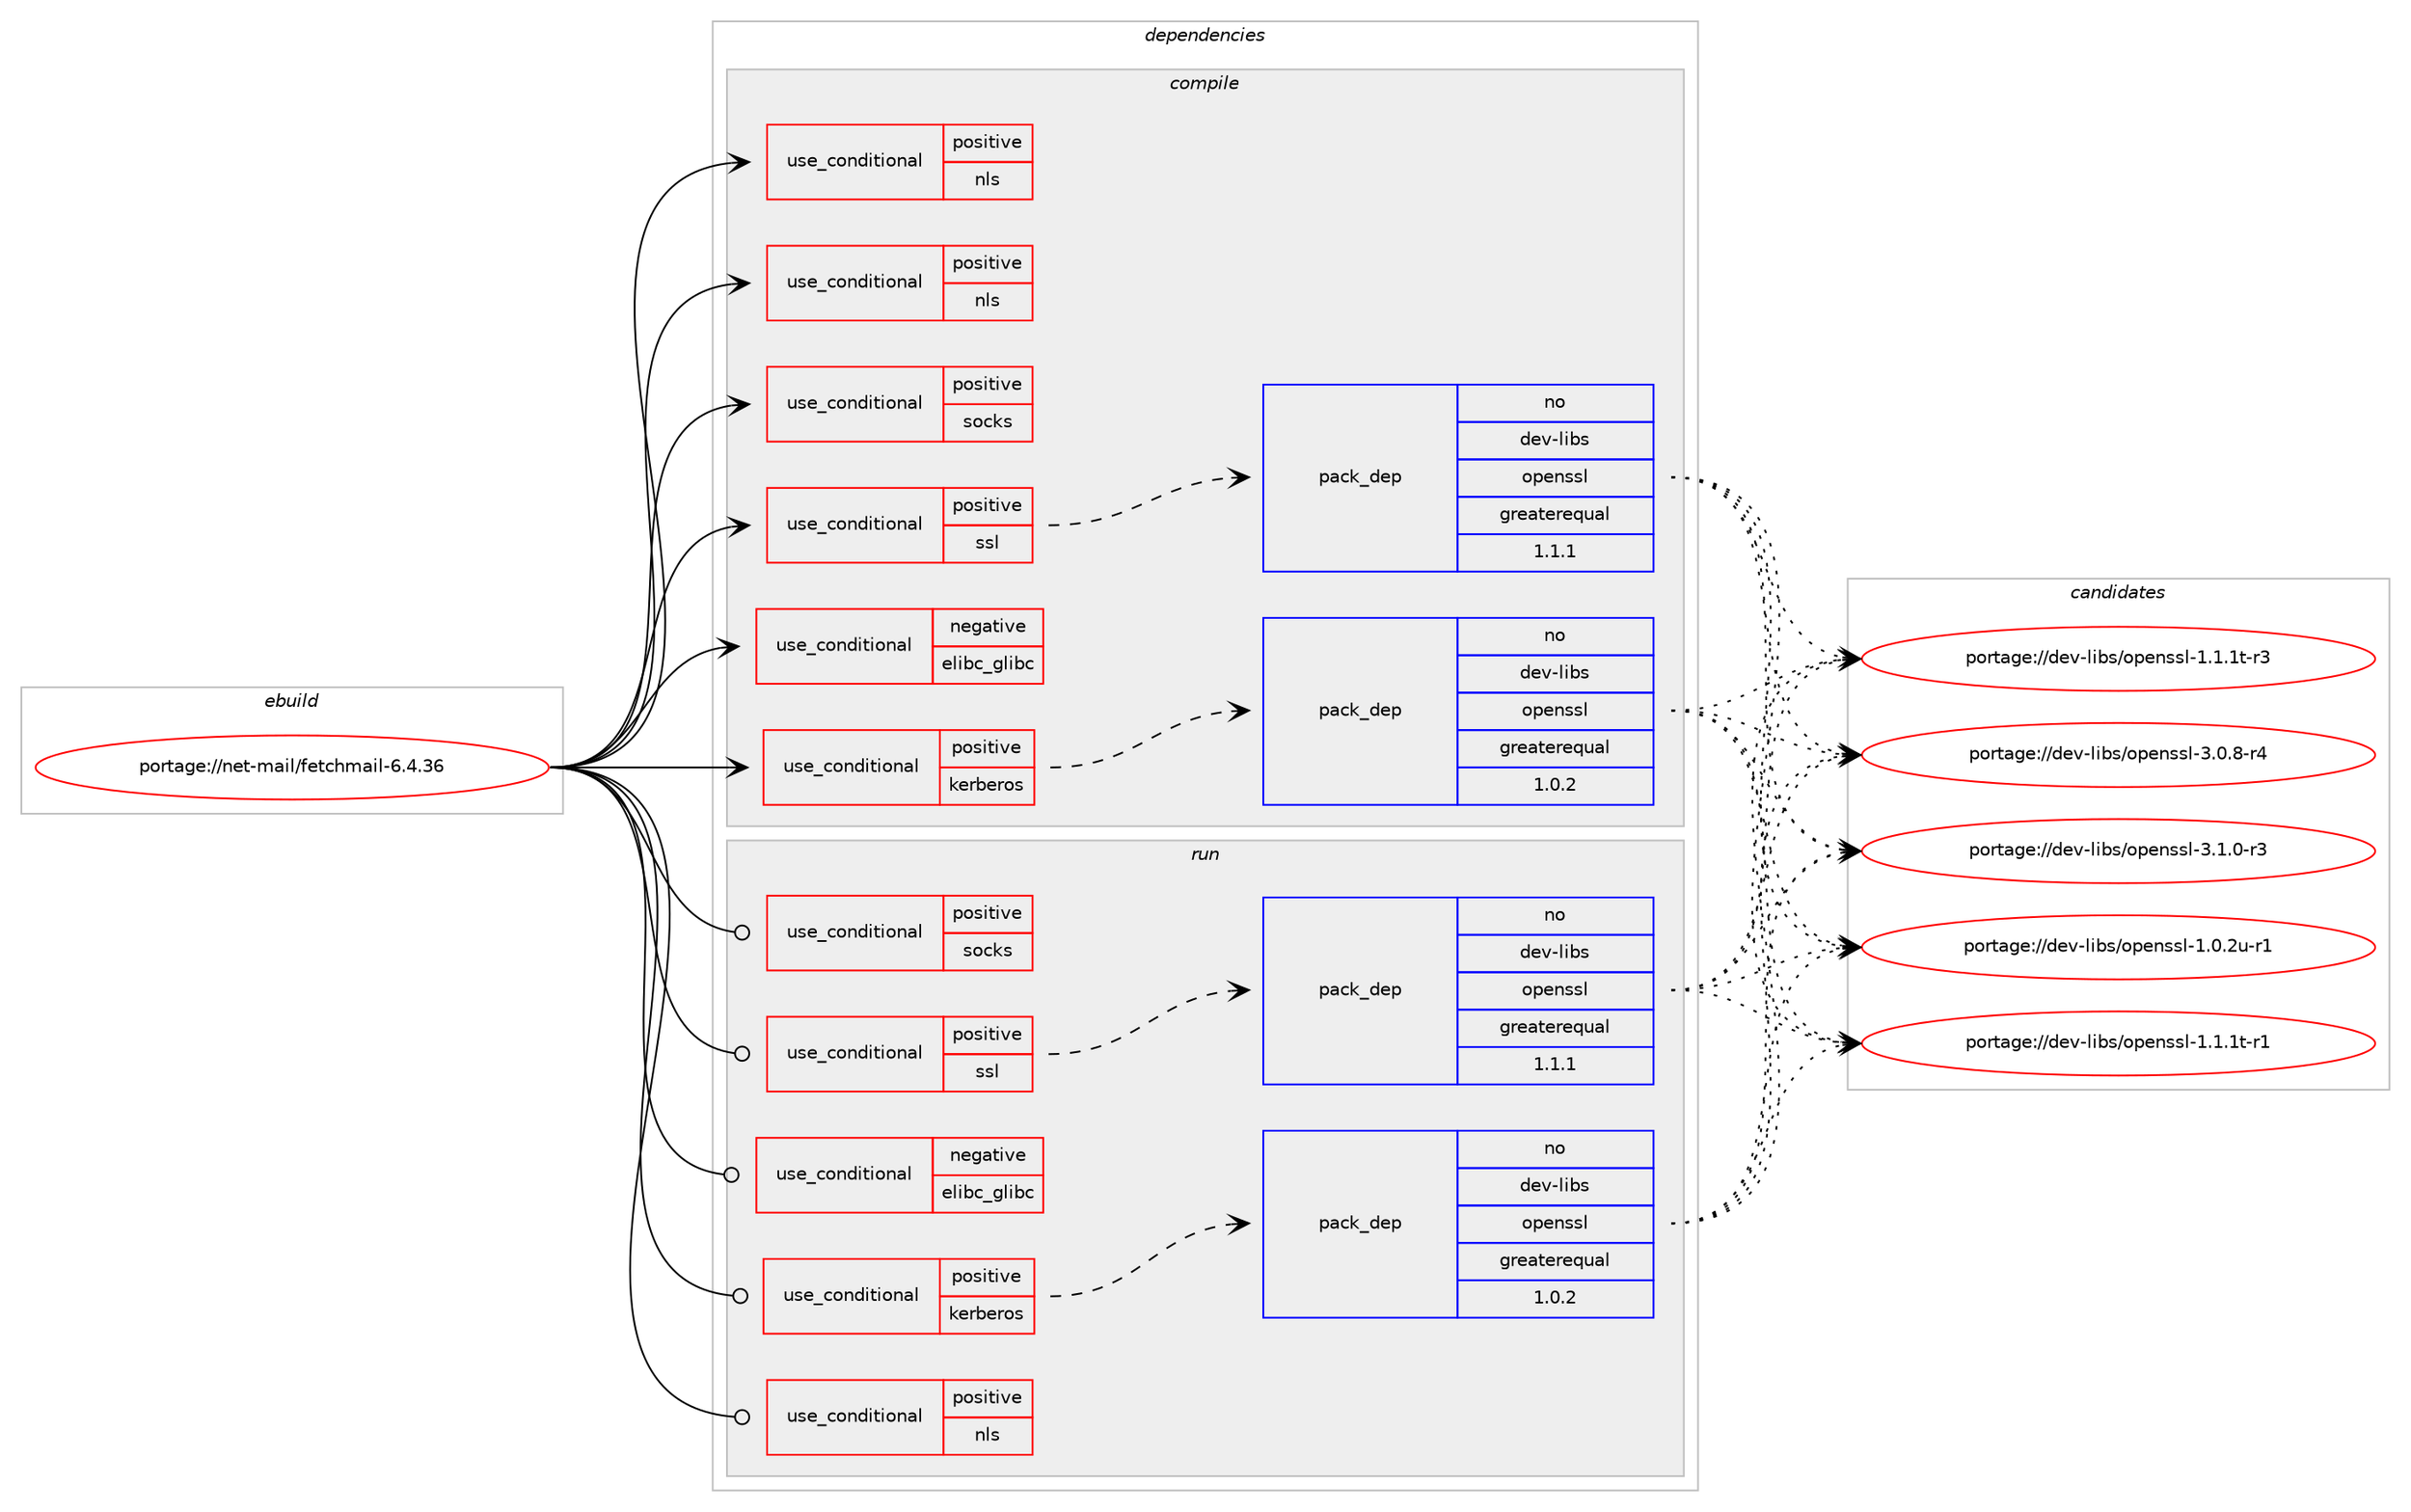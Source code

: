 digraph prolog {

# *************
# Graph options
# *************

newrank=true;
concentrate=true;
compound=true;
graph [rankdir=LR,fontname=Helvetica,fontsize=10,ranksep=1.5];#, ranksep=2.5, nodesep=0.2];
edge  [arrowhead=vee];
node  [fontname=Helvetica,fontsize=10];

# **********
# The ebuild
# **********

subgraph cluster_leftcol {
color=gray;
label=<<i>ebuild</i>>;
id [label="portage://net-mail/fetchmail-6.4.36", color=red, width=4, href="../net-mail/fetchmail-6.4.36.svg"];
}

# ****************
# The dependencies
# ****************

subgraph cluster_midcol {
color=gray;
label=<<i>dependencies</i>>;
subgraph cluster_compile {
fillcolor="#eeeeee";
style=filled;
label=<<i>compile</i>>;
subgraph cond956 {
dependency1344 [label=<<TABLE BORDER="0" CELLBORDER="1" CELLSPACING="0" CELLPADDING="4"><TR><TD ROWSPAN="3" CELLPADDING="10">use_conditional</TD></TR><TR><TD>negative</TD></TR><TR><TD>elibc_glibc</TD></TR></TABLE>>, shape=none, color=red];
# *** BEGIN UNKNOWN DEPENDENCY TYPE (TODO) ***
# dependency1344 -> package_dependency(portage://net-mail/fetchmail-6.4.36,install,no,sys-fs,e2fsprogs,none,[,,],[],[])
# *** END UNKNOWN DEPENDENCY TYPE (TODO) ***

}
id:e -> dependency1344:w [weight=20,style="solid",arrowhead="vee"];
subgraph cond957 {
dependency1345 [label=<<TABLE BORDER="0" CELLBORDER="1" CELLSPACING="0" CELLPADDING="4"><TR><TD ROWSPAN="3" CELLPADDING="10">use_conditional</TD></TR><TR><TD>positive</TD></TR><TR><TD>kerberos</TD></TR></TABLE>>, shape=none, color=red];
# *** BEGIN UNKNOWN DEPENDENCY TYPE (TODO) ***
# dependency1345 -> package_dependency(portage://net-mail/fetchmail-6.4.36,install,no,virtual,krb5,none,[,,],[],[])
# *** END UNKNOWN DEPENDENCY TYPE (TODO) ***

subgraph pack382 {
dependency1346 [label=<<TABLE BORDER="0" CELLBORDER="1" CELLSPACING="0" CELLPADDING="4" WIDTH="220"><TR><TD ROWSPAN="6" CELLPADDING="30">pack_dep</TD></TR><TR><TD WIDTH="110">no</TD></TR><TR><TD>dev-libs</TD></TR><TR><TD>openssl</TD></TR><TR><TD>greaterequal</TD></TR><TR><TD>1.0.2</TD></TR></TABLE>>, shape=none, color=blue];
}
dependency1345:e -> dependency1346:w [weight=20,style="dashed",arrowhead="vee"];
}
id:e -> dependency1345:w [weight=20,style="solid",arrowhead="vee"];
subgraph cond958 {
dependency1347 [label=<<TABLE BORDER="0" CELLBORDER="1" CELLSPACING="0" CELLPADDING="4"><TR><TD ROWSPAN="3" CELLPADDING="10">use_conditional</TD></TR><TR><TD>positive</TD></TR><TR><TD>nls</TD></TR></TABLE>>, shape=none, color=red];
# *** BEGIN UNKNOWN DEPENDENCY TYPE (TODO) ***
# dependency1347 -> package_dependency(portage://net-mail/fetchmail-6.4.36,install,no,sys-devel,gettext,none,[,,],[],[])
# *** END UNKNOWN DEPENDENCY TYPE (TODO) ***

}
id:e -> dependency1347:w [weight=20,style="solid",arrowhead="vee"];
subgraph cond959 {
dependency1348 [label=<<TABLE BORDER="0" CELLBORDER="1" CELLSPACING="0" CELLPADDING="4"><TR><TD ROWSPAN="3" CELLPADDING="10">use_conditional</TD></TR><TR><TD>positive</TD></TR><TR><TD>nls</TD></TR></TABLE>>, shape=none, color=red];
# *** BEGIN UNKNOWN DEPENDENCY TYPE (TODO) ***
# dependency1348 -> package_dependency(portage://net-mail/fetchmail-6.4.36,install,no,virtual,libintl,none,[,,],[],[])
# *** END UNKNOWN DEPENDENCY TYPE (TODO) ***

}
id:e -> dependency1348:w [weight=20,style="solid",arrowhead="vee"];
subgraph cond960 {
dependency1349 [label=<<TABLE BORDER="0" CELLBORDER="1" CELLSPACING="0" CELLPADDING="4"><TR><TD ROWSPAN="3" CELLPADDING="10">use_conditional</TD></TR><TR><TD>positive</TD></TR><TR><TD>socks</TD></TR></TABLE>>, shape=none, color=red];
# *** BEGIN UNKNOWN DEPENDENCY TYPE (TODO) ***
# dependency1349 -> package_dependency(portage://net-mail/fetchmail-6.4.36,install,no,net-proxy,dante,none,[,,],[],[])
# *** END UNKNOWN DEPENDENCY TYPE (TODO) ***

}
id:e -> dependency1349:w [weight=20,style="solid",arrowhead="vee"];
subgraph cond961 {
dependency1350 [label=<<TABLE BORDER="0" CELLBORDER="1" CELLSPACING="0" CELLPADDING="4"><TR><TD ROWSPAN="3" CELLPADDING="10">use_conditional</TD></TR><TR><TD>positive</TD></TR><TR><TD>ssl</TD></TR></TABLE>>, shape=none, color=red];
subgraph pack383 {
dependency1351 [label=<<TABLE BORDER="0" CELLBORDER="1" CELLSPACING="0" CELLPADDING="4" WIDTH="220"><TR><TD ROWSPAN="6" CELLPADDING="30">pack_dep</TD></TR><TR><TD WIDTH="110">no</TD></TR><TR><TD>dev-libs</TD></TR><TR><TD>openssl</TD></TR><TR><TD>greaterequal</TD></TR><TR><TD>1.1.1</TD></TR></TABLE>>, shape=none, color=blue];
}
dependency1350:e -> dependency1351:w [weight=20,style="dashed",arrowhead="vee"];
}
id:e -> dependency1350:w [weight=20,style="solid",arrowhead="vee"];
# *** BEGIN UNKNOWN DEPENDENCY TYPE (TODO) ***
# id -> package_dependency(portage://net-mail/fetchmail-6.4.36,install,no,acct-user,fetchmail,none,[,,],[],[])
# *** END UNKNOWN DEPENDENCY TYPE (TODO) ***

# *** BEGIN UNKNOWN DEPENDENCY TYPE (TODO) ***
# id -> package_dependency(portage://net-mail/fetchmail-6.4.36,install,no,app-arch,xz-utils,none,[,,],[],[])
# *** END UNKNOWN DEPENDENCY TYPE (TODO) ***

# *** BEGIN UNKNOWN DEPENDENCY TYPE (TODO) ***
# id -> package_dependency(portage://net-mail/fetchmail-6.4.36,install,no,sys-devel,flex,none,[,,],[],[])
# *** END UNKNOWN DEPENDENCY TYPE (TODO) ***

}
subgraph cluster_compileandrun {
fillcolor="#eeeeee";
style=filled;
label=<<i>compile and run</i>>;
}
subgraph cluster_run {
fillcolor="#eeeeee";
style=filled;
label=<<i>run</i>>;
subgraph cond962 {
dependency1352 [label=<<TABLE BORDER="0" CELLBORDER="1" CELLSPACING="0" CELLPADDING="4"><TR><TD ROWSPAN="3" CELLPADDING="10">use_conditional</TD></TR><TR><TD>negative</TD></TR><TR><TD>elibc_glibc</TD></TR></TABLE>>, shape=none, color=red];
# *** BEGIN UNKNOWN DEPENDENCY TYPE (TODO) ***
# dependency1352 -> package_dependency(portage://net-mail/fetchmail-6.4.36,run,no,sys-fs,e2fsprogs,none,[,,],[],[])
# *** END UNKNOWN DEPENDENCY TYPE (TODO) ***

}
id:e -> dependency1352:w [weight=20,style="solid",arrowhead="odot"];
subgraph cond963 {
dependency1353 [label=<<TABLE BORDER="0" CELLBORDER="1" CELLSPACING="0" CELLPADDING="4"><TR><TD ROWSPAN="3" CELLPADDING="10">use_conditional</TD></TR><TR><TD>positive</TD></TR><TR><TD>kerberos</TD></TR></TABLE>>, shape=none, color=red];
# *** BEGIN UNKNOWN DEPENDENCY TYPE (TODO) ***
# dependency1353 -> package_dependency(portage://net-mail/fetchmail-6.4.36,run,no,virtual,krb5,none,[,,],[],[])
# *** END UNKNOWN DEPENDENCY TYPE (TODO) ***

subgraph pack384 {
dependency1354 [label=<<TABLE BORDER="0" CELLBORDER="1" CELLSPACING="0" CELLPADDING="4" WIDTH="220"><TR><TD ROWSPAN="6" CELLPADDING="30">pack_dep</TD></TR><TR><TD WIDTH="110">no</TD></TR><TR><TD>dev-libs</TD></TR><TR><TD>openssl</TD></TR><TR><TD>greaterequal</TD></TR><TR><TD>1.0.2</TD></TR></TABLE>>, shape=none, color=blue];
}
dependency1353:e -> dependency1354:w [weight=20,style="dashed",arrowhead="vee"];
}
id:e -> dependency1353:w [weight=20,style="solid",arrowhead="odot"];
subgraph cond964 {
dependency1355 [label=<<TABLE BORDER="0" CELLBORDER="1" CELLSPACING="0" CELLPADDING="4"><TR><TD ROWSPAN="3" CELLPADDING="10">use_conditional</TD></TR><TR><TD>positive</TD></TR><TR><TD>nls</TD></TR></TABLE>>, shape=none, color=red];
# *** BEGIN UNKNOWN DEPENDENCY TYPE (TODO) ***
# dependency1355 -> package_dependency(portage://net-mail/fetchmail-6.4.36,run,no,virtual,libintl,none,[,,],[],[])
# *** END UNKNOWN DEPENDENCY TYPE (TODO) ***

}
id:e -> dependency1355:w [weight=20,style="solid",arrowhead="odot"];
subgraph cond965 {
dependency1356 [label=<<TABLE BORDER="0" CELLBORDER="1" CELLSPACING="0" CELLPADDING="4"><TR><TD ROWSPAN="3" CELLPADDING="10">use_conditional</TD></TR><TR><TD>positive</TD></TR><TR><TD>socks</TD></TR></TABLE>>, shape=none, color=red];
# *** BEGIN UNKNOWN DEPENDENCY TYPE (TODO) ***
# dependency1356 -> package_dependency(portage://net-mail/fetchmail-6.4.36,run,no,net-proxy,dante,none,[,,],[],[])
# *** END UNKNOWN DEPENDENCY TYPE (TODO) ***

}
id:e -> dependency1356:w [weight=20,style="solid",arrowhead="odot"];
subgraph cond966 {
dependency1357 [label=<<TABLE BORDER="0" CELLBORDER="1" CELLSPACING="0" CELLPADDING="4"><TR><TD ROWSPAN="3" CELLPADDING="10">use_conditional</TD></TR><TR><TD>positive</TD></TR><TR><TD>ssl</TD></TR></TABLE>>, shape=none, color=red];
subgraph pack385 {
dependency1358 [label=<<TABLE BORDER="0" CELLBORDER="1" CELLSPACING="0" CELLPADDING="4" WIDTH="220"><TR><TD ROWSPAN="6" CELLPADDING="30">pack_dep</TD></TR><TR><TD WIDTH="110">no</TD></TR><TR><TD>dev-libs</TD></TR><TR><TD>openssl</TD></TR><TR><TD>greaterequal</TD></TR><TR><TD>1.1.1</TD></TR></TABLE>>, shape=none, color=blue];
}
dependency1357:e -> dependency1358:w [weight=20,style="dashed",arrowhead="vee"];
}
id:e -> dependency1357:w [weight=20,style="solid",arrowhead="odot"];
# *** BEGIN UNKNOWN DEPENDENCY TYPE (TODO) ***
# id -> package_dependency(portage://net-mail/fetchmail-6.4.36,run,no,acct-user,fetchmail,none,[,,],[],[])
# *** END UNKNOWN DEPENDENCY TYPE (TODO) ***

# *** BEGIN UNKNOWN DEPENDENCY TYPE (TODO) ***
# id -> package_dependency(portage://net-mail/fetchmail-6.4.36,run,no,virtual,tmpfiles,none,[,,],[],[])
# *** END UNKNOWN DEPENDENCY TYPE (TODO) ***

}
}

# **************
# The candidates
# **************

subgraph cluster_choices {
rank=same;
color=gray;
label=<<i>candidates</i>>;

subgraph choice382 {
color=black;
nodesep=1;
choice1001011184510810598115471111121011101151151084549464846501174511449 [label="portage://dev-libs/openssl-1.0.2u-r1", color=red, width=4,href="../dev-libs/openssl-1.0.2u-r1.svg"];
choice1001011184510810598115471111121011101151151084549464946491164511449 [label="portage://dev-libs/openssl-1.1.1t-r1", color=red, width=4,href="../dev-libs/openssl-1.1.1t-r1.svg"];
choice1001011184510810598115471111121011101151151084549464946491164511451 [label="portage://dev-libs/openssl-1.1.1t-r3", color=red, width=4,href="../dev-libs/openssl-1.1.1t-r3.svg"];
choice1001011184510810598115471111121011101151151084551464846564511452 [label="portage://dev-libs/openssl-3.0.8-r4", color=red, width=4,href="../dev-libs/openssl-3.0.8-r4.svg"];
choice1001011184510810598115471111121011101151151084551464946484511451 [label="portage://dev-libs/openssl-3.1.0-r3", color=red, width=4,href="../dev-libs/openssl-3.1.0-r3.svg"];
dependency1346:e -> choice1001011184510810598115471111121011101151151084549464846501174511449:w [style=dotted,weight="100"];
dependency1346:e -> choice1001011184510810598115471111121011101151151084549464946491164511449:w [style=dotted,weight="100"];
dependency1346:e -> choice1001011184510810598115471111121011101151151084549464946491164511451:w [style=dotted,weight="100"];
dependency1346:e -> choice1001011184510810598115471111121011101151151084551464846564511452:w [style=dotted,weight="100"];
dependency1346:e -> choice1001011184510810598115471111121011101151151084551464946484511451:w [style=dotted,weight="100"];
}
subgraph choice383 {
color=black;
nodesep=1;
choice1001011184510810598115471111121011101151151084549464846501174511449 [label="portage://dev-libs/openssl-1.0.2u-r1", color=red, width=4,href="../dev-libs/openssl-1.0.2u-r1.svg"];
choice1001011184510810598115471111121011101151151084549464946491164511449 [label="portage://dev-libs/openssl-1.1.1t-r1", color=red, width=4,href="../dev-libs/openssl-1.1.1t-r1.svg"];
choice1001011184510810598115471111121011101151151084549464946491164511451 [label="portage://dev-libs/openssl-1.1.1t-r3", color=red, width=4,href="../dev-libs/openssl-1.1.1t-r3.svg"];
choice1001011184510810598115471111121011101151151084551464846564511452 [label="portage://dev-libs/openssl-3.0.8-r4", color=red, width=4,href="../dev-libs/openssl-3.0.8-r4.svg"];
choice1001011184510810598115471111121011101151151084551464946484511451 [label="portage://dev-libs/openssl-3.1.0-r3", color=red, width=4,href="../dev-libs/openssl-3.1.0-r3.svg"];
dependency1351:e -> choice1001011184510810598115471111121011101151151084549464846501174511449:w [style=dotted,weight="100"];
dependency1351:e -> choice1001011184510810598115471111121011101151151084549464946491164511449:w [style=dotted,weight="100"];
dependency1351:e -> choice1001011184510810598115471111121011101151151084549464946491164511451:w [style=dotted,weight="100"];
dependency1351:e -> choice1001011184510810598115471111121011101151151084551464846564511452:w [style=dotted,weight="100"];
dependency1351:e -> choice1001011184510810598115471111121011101151151084551464946484511451:w [style=dotted,weight="100"];
}
subgraph choice384 {
color=black;
nodesep=1;
choice1001011184510810598115471111121011101151151084549464846501174511449 [label="portage://dev-libs/openssl-1.0.2u-r1", color=red, width=4,href="../dev-libs/openssl-1.0.2u-r1.svg"];
choice1001011184510810598115471111121011101151151084549464946491164511449 [label="portage://dev-libs/openssl-1.1.1t-r1", color=red, width=4,href="../dev-libs/openssl-1.1.1t-r1.svg"];
choice1001011184510810598115471111121011101151151084549464946491164511451 [label="portage://dev-libs/openssl-1.1.1t-r3", color=red, width=4,href="../dev-libs/openssl-1.1.1t-r3.svg"];
choice1001011184510810598115471111121011101151151084551464846564511452 [label="portage://dev-libs/openssl-3.0.8-r4", color=red, width=4,href="../dev-libs/openssl-3.0.8-r4.svg"];
choice1001011184510810598115471111121011101151151084551464946484511451 [label="portage://dev-libs/openssl-3.1.0-r3", color=red, width=4,href="../dev-libs/openssl-3.1.0-r3.svg"];
dependency1354:e -> choice1001011184510810598115471111121011101151151084549464846501174511449:w [style=dotted,weight="100"];
dependency1354:e -> choice1001011184510810598115471111121011101151151084549464946491164511449:w [style=dotted,weight="100"];
dependency1354:e -> choice1001011184510810598115471111121011101151151084549464946491164511451:w [style=dotted,weight="100"];
dependency1354:e -> choice1001011184510810598115471111121011101151151084551464846564511452:w [style=dotted,weight="100"];
dependency1354:e -> choice1001011184510810598115471111121011101151151084551464946484511451:w [style=dotted,weight="100"];
}
subgraph choice385 {
color=black;
nodesep=1;
choice1001011184510810598115471111121011101151151084549464846501174511449 [label="portage://dev-libs/openssl-1.0.2u-r1", color=red, width=4,href="../dev-libs/openssl-1.0.2u-r1.svg"];
choice1001011184510810598115471111121011101151151084549464946491164511449 [label="portage://dev-libs/openssl-1.1.1t-r1", color=red, width=4,href="../dev-libs/openssl-1.1.1t-r1.svg"];
choice1001011184510810598115471111121011101151151084549464946491164511451 [label="portage://dev-libs/openssl-1.1.1t-r3", color=red, width=4,href="../dev-libs/openssl-1.1.1t-r3.svg"];
choice1001011184510810598115471111121011101151151084551464846564511452 [label="portage://dev-libs/openssl-3.0.8-r4", color=red, width=4,href="../dev-libs/openssl-3.0.8-r4.svg"];
choice1001011184510810598115471111121011101151151084551464946484511451 [label="portage://dev-libs/openssl-3.1.0-r3", color=red, width=4,href="../dev-libs/openssl-3.1.0-r3.svg"];
dependency1358:e -> choice1001011184510810598115471111121011101151151084549464846501174511449:w [style=dotted,weight="100"];
dependency1358:e -> choice1001011184510810598115471111121011101151151084549464946491164511449:w [style=dotted,weight="100"];
dependency1358:e -> choice1001011184510810598115471111121011101151151084549464946491164511451:w [style=dotted,weight="100"];
dependency1358:e -> choice1001011184510810598115471111121011101151151084551464846564511452:w [style=dotted,weight="100"];
dependency1358:e -> choice1001011184510810598115471111121011101151151084551464946484511451:w [style=dotted,weight="100"];
}
}

}
